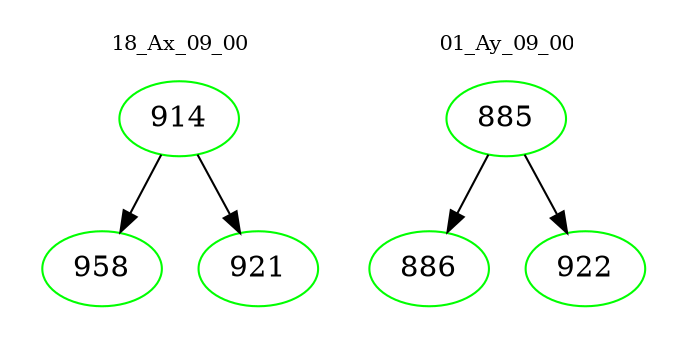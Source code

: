 digraph{
subgraph cluster_0 {
color = white
label = "18_Ax_09_00";
fontsize=10;
T0_914 [label="914", color="green"]
T0_914 -> T0_958 [color="black"]
T0_958 [label="958", color="green"]
T0_914 -> T0_921 [color="black"]
T0_921 [label="921", color="green"]
}
subgraph cluster_1 {
color = white
label = "01_Ay_09_00";
fontsize=10;
T1_885 [label="885", color="green"]
T1_885 -> T1_886 [color="black"]
T1_886 [label="886", color="green"]
T1_885 -> T1_922 [color="black"]
T1_922 [label="922", color="green"]
}
}
